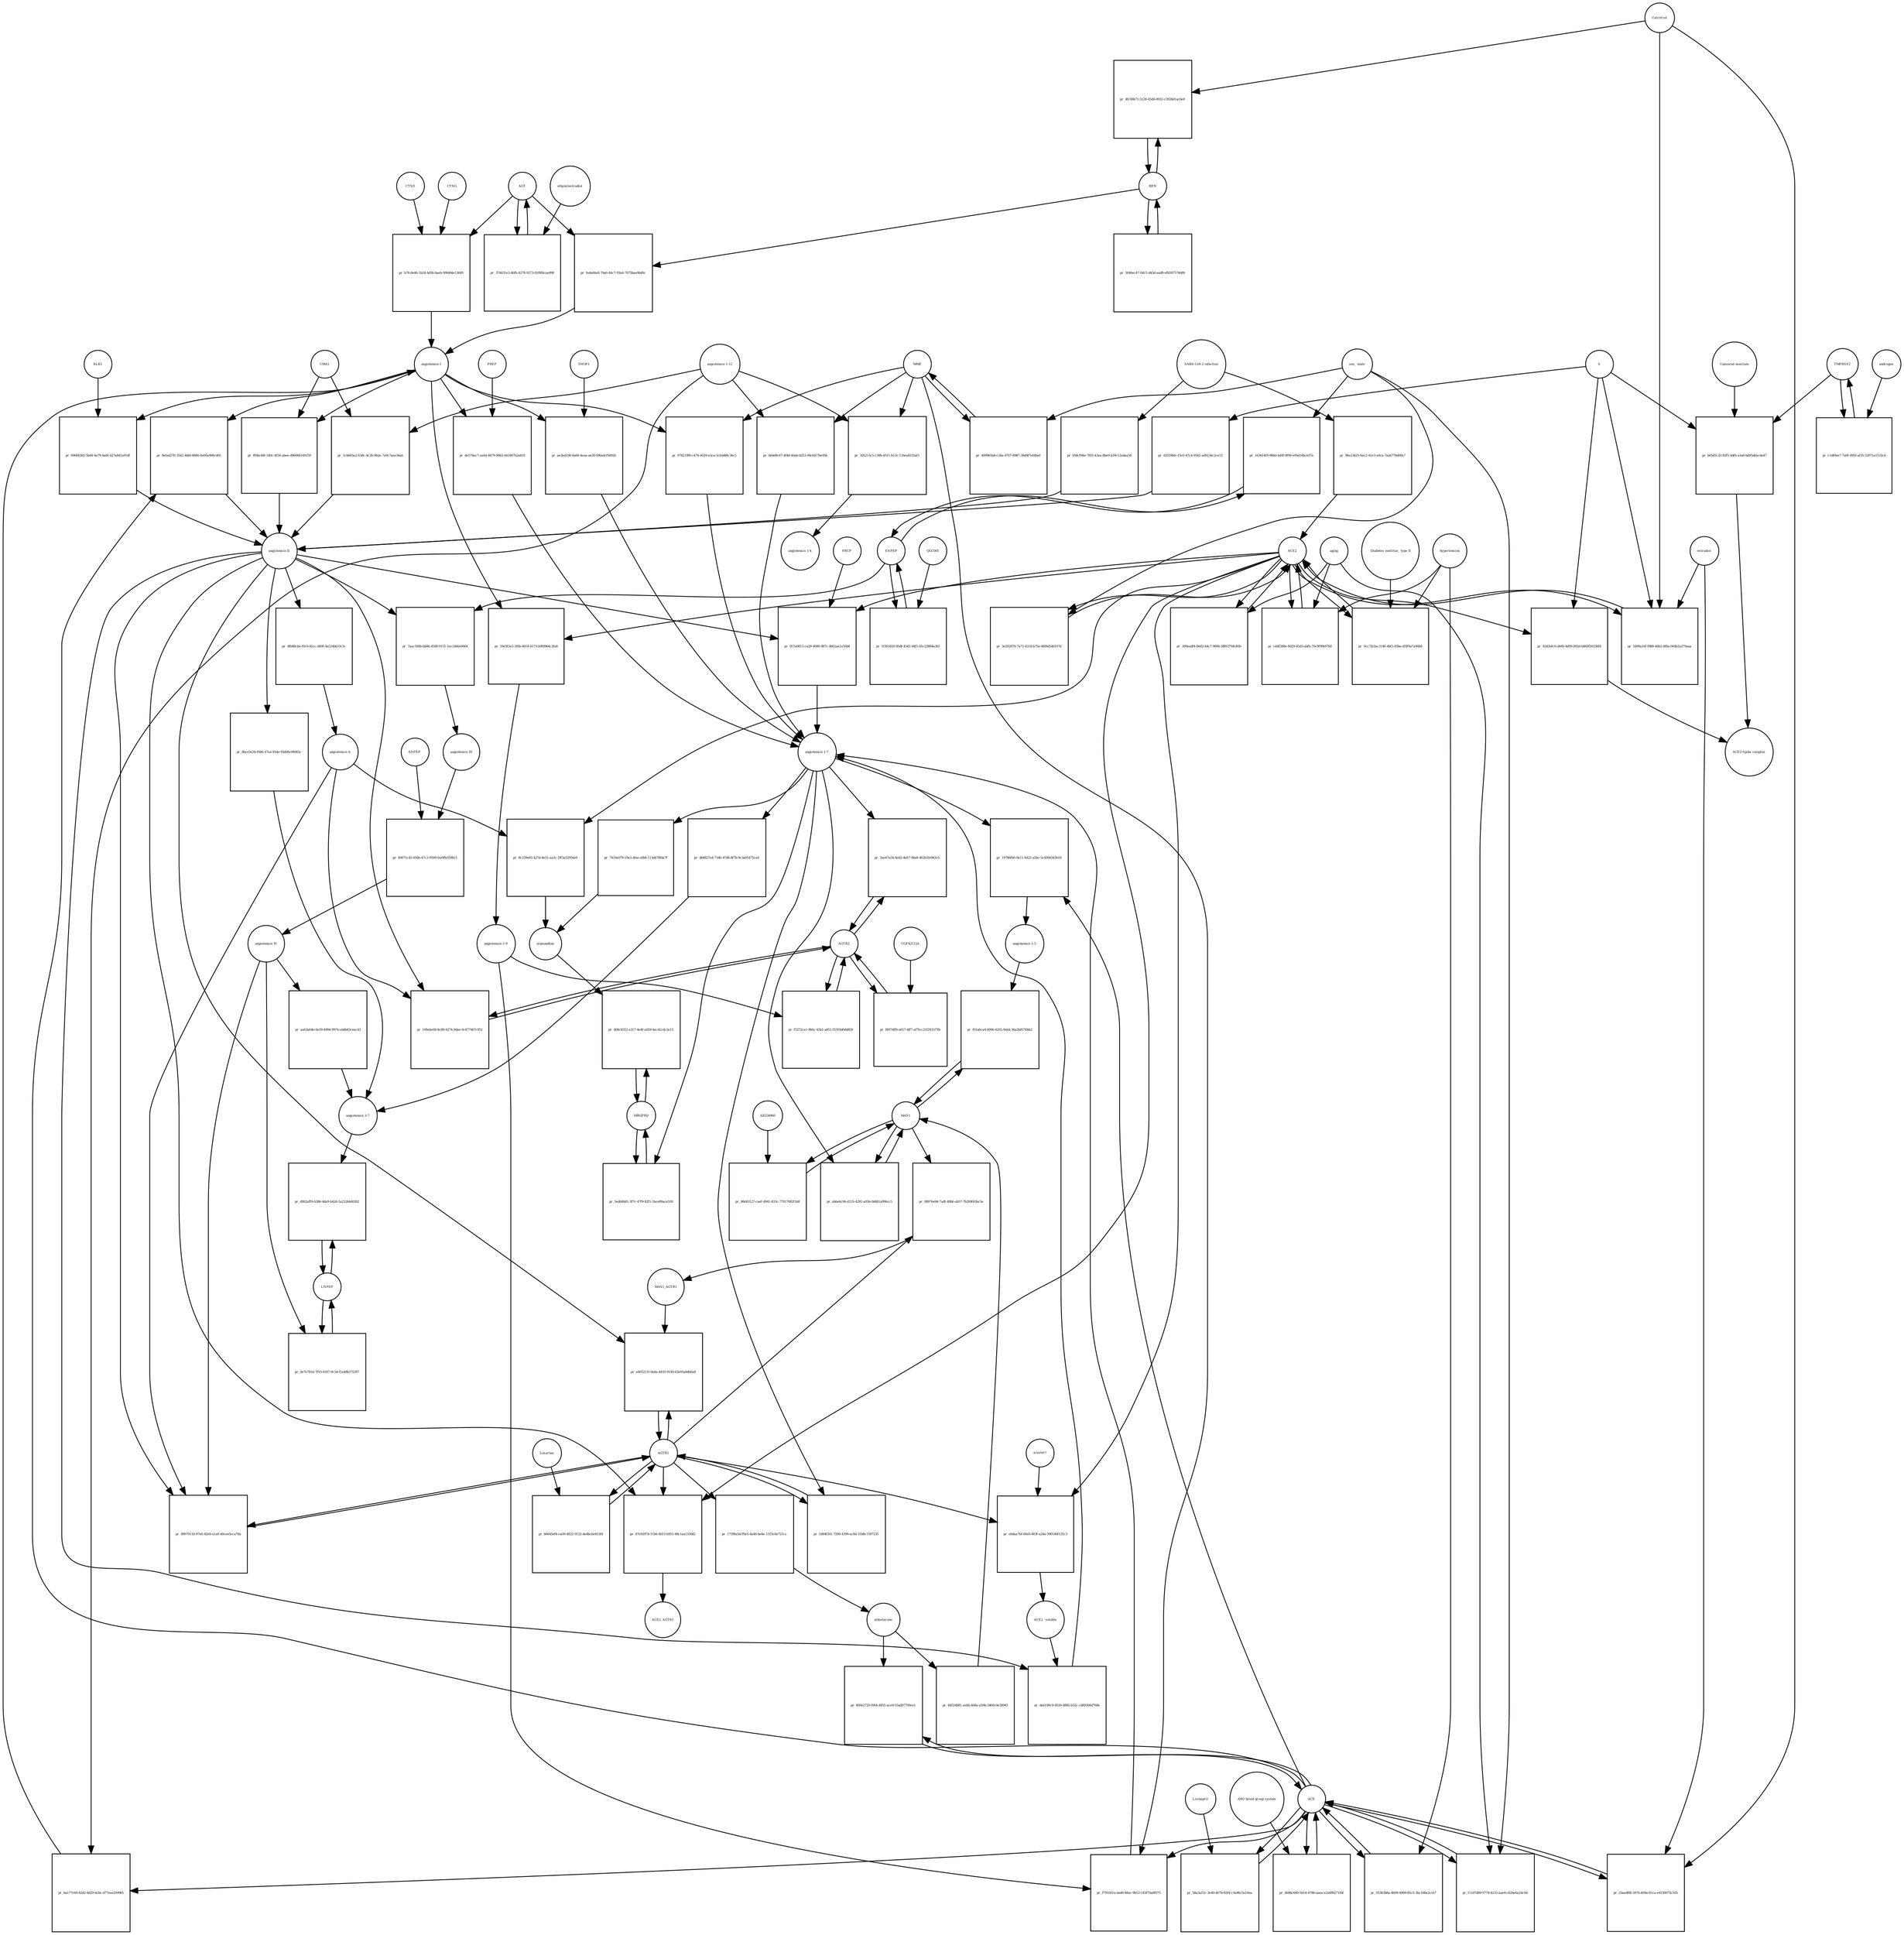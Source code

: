 strict digraph  {
"angiotensin I" [annotation="urn_miriam_obo.chebi_CHEBI%3A2718", bipartite=0, cls="simple chemical", fontsize=4, label="angiotensin I", shape=circle];
"pr_8efad278-3542-4bfd-8880-6e00a998cd05" [annotation="", bipartite=1, cls=process, fontsize=4, label="pr_8efad278-3542-4bfd-8880-6e00a998cd05", shape=square];
"angiotensin II" [annotation="urn_miriam_obo.chebi_CHEBI%3A48432", bipartite=0, cls="simple chemical", fontsize=4, label="angiotensin II", shape=circle];
ACE [annotation="urn_miriam_hgnc_HGNC%3A2707", bipartite=0, cls=macromolecule, fontsize=4, label=ACE, shape=circle];
"pr_59e5f2e3-1f6b-4614-b173-b9fd964c2fa6" [annotation="", bipartite=1, cls=process, fontsize=4, label="pr_59e5f2e3-1f6b-4614-b173-b9fd964c2fa6", shape=square];
"angiotensin 1-9" [annotation="urn_miriam_obo.chebi_CHEBI%3A80128", bipartite=0, cls="simple chemical", fontsize=4, label="angiotensin 1-9", shape=circle];
ACE2 [annotation="urn_miriam_hgnc_HGNC%3A13557", bipartite=0, cls=macromolecule, fontsize=4, label=ACE2, shape=circle];
"pr_f795501a-da40-48ac-9b12-143f70a9f075" [annotation="", bipartite=1, cls=process, fontsize=4, label="pr_f795501a-da40-48ac-9b12-143f70a9f075", shape=square];
"angiotensin 1-7" [annotation="urn_miriam_obo.chebi_CHEBI%3A55438", bipartite=0, cls="simple chemical", fontsize=4, label="angiotensin 1-7", shape=circle];
MME [annotation="", bipartite=0, cls=macromolecule, fontsize=4, label=MME, shape=circle];
"pr_057a0813-ca29-4080-987c-8b02aa1a16b8" [annotation="", bipartite=1, cls=process, fontsize=4, label="pr_057a0813-ca29-4080-987c-8b02aa1a16b8", shape=square];
PRCP [annotation="urn_miriam_hgnc_HGNC%3A9344", bipartite=0, cls=macromolecule, fontsize=4, label=PRCP, shape=circle];
"pr_19786f60-9a11-4422-a5bc-5cd30d343b19" [annotation="", bipartite=1, cls=process, fontsize=4, label="pr_19786f60-9a11-4422-a5bc-5cd30d343b19", shape=square];
"angiotensin 1-5" [annotation="urn_miriam_obo.chebi_CHEBI%3A80129", bipartite=0, cls="simple chemical", fontsize=4, label="angiotensin 1-5", shape=circle];
REN [annotation="urn_miriam_hgnc_HGNC%3A9958", bipartite=0, cls=macromolecule, fontsize=4, label=REN, shape=circle];
"pr_4fc06b71-5120-45d8-8932-c3928d1ac6e8" [annotation="", bipartite=1, cls="omitted process", fontsize=4, label="pr_4fc06b71-5120-45d8-8932-c3928d1ac6e8", shape=square];
Calcitriol [annotation="urn_miriam_obo.chebi_CHEBI%3A17823", bipartite=0, cls="simple chemical", fontsize=4, label=Calcitriol, shape=circle];
AGT [annotation="urn_miriam_hgnc_HGNC%3A333", bipartite=0, cls=macromolecule, fontsize=4, label=AGT, shape=circle];
"pr_feded4a8-70e6-44c7-93a4-7075bae06d0c" [annotation="", bipartite=1, cls=process, fontsize=4, label="pr_feded4a8-70e6-44c7-93a4-7075bae06d0c", shape=square];
"pr_978219f8-c476-4029-a3ca-5cfab88c36c5" [annotation="", bipartite=1, cls=process, fontsize=4, label="pr_978219f8-c476-4029-a3ca-5cfab88c36c5", shape=square];
MAS1 [annotation="urn_miriam_hgnc_HGNC%3A6899", bipartite=0, cls=macromolecule, fontsize=4, label=MAS1, shape=circle];
"pr_f01a6ca4-6096-4205-9eb4-36a2b8576bb2" [annotation="", bipartite=1, cls=process, fontsize=4, label="pr_f01a6ca4-6096-4205-9eb4-36a2b8576bb2", shape=square];
"pr_7419a079-19a3-4fae-afb8-113d478fda7f" [annotation="", bipartite=1, cls=process, fontsize=4, label="pr_7419a079-19a3-4fae-afb8-113d478fda7f", shape=square];
alamandine [annotation="urn_miriam_pubchem.compound_44192273", bipartite=0, cls="simple chemical", fontsize=4, label=alamandine, shape=circle];
"pr_4fb88cbe-f0c0-42cc-849f-4a524bb33c5c" [annotation="", bipartite=1, cls=process, fontsize=4, label="pr_4fb88cbe-f0c0-42cc-849f-4a524bb33c5c", shape=square];
"angiotensin A" [annotation="urn_miriam_kegg.compound_C20970|urn_miriam_pubchem.compound_91691124", bipartite=0, cls="simple chemical", fontsize=4, label="angiotensin A", shape=circle];
"pr_8c259e65-427d-4e51-aa3c-1ff3a52956e9" [annotation="", bipartite=1, cls=process, fontsize=4, label="pr_8c259e65-427d-4e51-aa3c-1ff3a52956e9", shape=square];
"pr_7aac50db-bb86-45d0-9151-1ec2446a0664" [annotation="", bipartite=1, cls=process, fontsize=4, label="pr_7aac50db-bb86-45d0-9151-1ec2446a0664", shape=square];
"angiotensin III" [annotation="urn_miriam_obo.chebi_CHEBI%3A89666", bipartite=0, cls="simple chemical", fontsize=4, label="angiotensin III", shape=circle];
ENPEP [annotation="urn_miriam_hgnc_HGNC%3A3355", bipartite=0, cls=macromolecule, fontsize=4, label=ENPEP, shape=circle];
"pr_40671c42-656b-47c3-9599-fee9fb359b15" [annotation="", bipartite=1, cls=process, fontsize=4, label="pr_40671c42-656b-47c3-9599-fee9fb359b15", shape=square];
"angiotensin IV" [annotation="urn_miriam_obo.chebi_CHEBI%3A80127", bipartite=0, cls="simple chemical", fontsize=4, label="angiotensin IV", shape=circle];
"ANPEP " [annotation="urn_miriam_hgnc_HGNC%3A500", bipartite=0, cls=macromolecule, fontsize=4, label="ANPEP ", shape=circle];
AGTR2 [annotation="urn_miriam_hgnc_HGNC%3A338", bipartite=0, cls=macromolecule, fontsize=4, label=AGTR2, shape=circle];
"pr_f8974ff8-a657-4ff7-af7b-c31f2931f7fb" [annotation="", bipartite=1, cls=process, fontsize=4, label="pr_f8974ff8-a657-4ff7-af7b-c31f2931f7fb", shape=square];
CGP42112A [annotation="urn_miriam_obo.chebi_CHEBI%3A147302", bipartite=0, cls="simple chemical", fontsize=4, label=CGP42112A, shape=circle];
"pr_5046ec47-0dc5-443d-aad9-efb597574689" [annotation="", bipartite=1, cls=process, fontsize=4, label="pr_5046ec47-0dc5-443d-aad9-efb597574689", shape=square];
"pr_ebdaa76f-60e0-463f-a24a-590146f125c3" [annotation="", bipartite=1, cls=process, fontsize=4, label="pr_ebdaa76f-60e0-463f-a24a-590146f125c3", shape=square];
"ACE2_ soluble" [annotation="urn_miriam_hgnc.symbol_ACE2", bipartite=0, cls=macromolecule, fontsize=4, label="ACE2_ soluble", shape=circle];
ADAM17 [annotation="urn_miriam_hgnc_HGNC%3A195", bipartite=0, cls=macromolecule, fontsize=4, label=ADAM17, shape=circle];
AGTR1 [annotation="urn_miriam_hgnc_HGNC%3A336", bipartite=0, cls=macromolecule, fontsize=4, label=AGTR1, shape=circle];
"pr_100ebc68-8c89-4274-9dee-0c477467c951" [annotation="", bipartite=1, cls=process, fontsize=4, label="pr_100ebc68-8c89-4274-9dee-0c477467c951", shape=square];
MRGPRD [annotation="urn_miriam_hgnc_HGNC%3A29626", bipartite=0, cls=macromolecule, fontsize=4, label=MRGPRD, shape=circle];
"pr_808c8352-a317-4e4f-a029-4ec41cdc3e15" [annotation="", bipartite=1, cls=process, fontsize=4, label="pr_808c8352-a317-4e4f-a029-4ec41cdc3e15", shape=square];
"pr_da6189c9-8550-4885-b32c-cd89308d768e" [annotation="", bipartite=1, cls=process, fontsize=4, label="pr_da6189c9-8550-4885-b32c-cd89308d768e", shape=square];
"pr_3e202876-7a72-431d-b75e-86f8d5dd107d" [annotation="", bipartite=1, cls=process, fontsize=4, label="pr_3e202876-7a72-431d-b75e-86f8d5dd107d", shape=square];
"sex_ male" [annotation=urn_miriam_mesh_D008297, bipartite=0, cls=phenotype, fontsize=4, label="sex_ male", shape=circle];
"pr_d3559bfc-f3c0-47c4-9562-ad9234c2ce15" [annotation="", bipartite=1, cls=process, fontsize=4, label="pr_d3559bfc-f3c0-47c4-9562-ad9234c2ce15", shape=square];
S [annotation="urn_miriam_uniprot_P0DTC2|urn_miriam_uniprot_P59594", bipartite=0, cls=macromolecule, fontsize=4, label=S, shape=circle];
"pr_8907011b-97a0-42e9-a1a9-d0cee5cca78a" [annotation="", bipartite=1, cls=process, fontsize=4, label="pr_8907011b-97a0-42e9-a1a9-d0cee5cca78a", shape=square];
"pr_87e92974-11b6-4013-b951-88c1aa1330d2" [annotation="", bipartite=1, cls=process, fontsize=4, label="pr_87e92974-11b6-4013-b951-88c1aa1330d2", shape=square];
ACE2_AGTR1 [annotation=urn_miriam_pubmed_25225202, bipartite=0, cls=complex, fontsize=4, label=ACE2_AGTR1, shape=circle];
"pr_83d3efc0-d449-4d99-892d-bd60f26536f4" [annotation="", bipartite=1, cls=process, fontsize=4, label="pr_83d3efc0-d449-4d99-892d-bd60f26536f4", shape=square];
"ACE2-Spike complex" [annotation=urn_miriam_pubmed_32275855, bipartite=0, cls=complex, fontsize=4, label="ACE2-Spike complex", shape=circle];
"pr_058cf94e-7f05-43aa-8be9-b39c12a4aa58" [annotation="", bipartite=1, cls=process, fontsize=4, label="pr_058cf94e-7f05-43aa-8be9-b39c12a4aa58", shape=square];
"SARS-CoV-2 infection" [annotation="urn_miriam_taxonomy_2697049|urn_miriam_mesh_C000657245", bipartite=0, cls=phenotype, fontsize=4, label="SARS-CoV-2 infection", shape=circle];
"angiotensin 1-12" [annotation=urn_miriam_pubmed_27465904, bipartite=0, cls="simple chemical", fontsize=4, label="angiotensin 1-12", shape=circle];
"pr_1cb603a2-63dc-4c2b-9b2e-7a9c7aae34ab" [annotation="", bipartite=1, cls=process, fontsize=4, label="pr_1cb603a2-63dc-4c2b-9b2e-7a9c7aae34ab", shape=square];
CMA1 [annotation="urn_miriam_hgnc_HGNC%3A2097", bipartite=0, cls=macromolecule, fontsize=4, label=CMA1, shape=circle];
TMPRSS2 [annotation="urn_miriam_hgnc_HGNC%3A11876", bipartite=0, cls=macromolecule, fontsize=4, label=TMPRSS2, shape=circle];
"pr_c1df0ee7-7a0f-495f-af35-52671a1533cd" [annotation="", bipartite=1, cls="omitted process", fontsize=4, label="pr_c1df0ee7-7a0f-495f-af35-52671a1533cd", shape=square];
androgen [annotation="urn_miriam_obo.chebi_CHEBI%3A50113", bipartite=0, cls="simple chemical", fontsize=4, label=androgen, shape=circle];
"pr_305213c5-c38b-4511-b13c-116ea8335af1" [annotation="", bipartite=1, cls=process, fontsize=4, label="pr_305213c5-c38b-4511-b13c-116ea8335af1", shape=square];
"angiotensin 1-4" [annotation=urn_miriam_pubmed_22490446, bipartite=0, cls="simple chemical", fontsize=4, label="angiotensin 1-4", shape=circle];
"pr_98976e94-7adf-49b6-ab57-7b269f45bc5e" [annotation="", bipartite=1, cls=process, fontsize=4, label="pr_98976e94-7adf-49b6-ab57-7b269f45bc5e", shape=square];
MAS1_AGTR1 [annotation=urn_miriam_pubmed_15809376, bipartite=0, cls=complex, fontsize=4, label=MAS1_AGTR1, shape=circle];
"pr_e805221f-0a8a-4410-9140-63e93a6db6a9" [annotation="", bipartite=1, cls=process, fontsize=4, label="pr_e805221f-0a8a-4410-9140-63e93a6db6a9", shape=square];
"pr_58a3a15c-3e40-407b-82f4-c3a96c5a10ea" [annotation="", bipartite=1, cls=process, fontsize=4, label="pr_58a3a15c-3e40-407b-82f4-c3a96c5a10ea", shape=square];
Lisinopril [annotation="urn_miriam_obo.chebi_CHEBI%3A43755", bipartite=0, cls="simple chemical", fontsize=4, label=Lisinopril, shape=circle];
"pr_ba177c69-82d2-4d29-bcbc-d77eee209965" [annotation="", bipartite=1, cls=process, fontsize=4, label="pr_ba177c69-82d2-4d29-bcbc-d77eee209965", shape=square];
LNPEP [annotation="urn_miriam_hgnc_HGNC%3A6656", bipartite=0, cls=macromolecule, fontsize=4, label=LNPEP, shape=circle];
"pr_0e7e781d-7f93-4187-9c54-f1a48b375397" [annotation="", bipartite=1, cls=process, fontsize=4, label="pr_0e7e781d-7f93-4187-9c54-f1a48b375397", shape=square];
"pr_b6dd9c67-4f4d-40ab-b253-94cfd17be95b" [annotation="", bipartite=1, cls=process, fontsize=4, label="pr_b6dd9c67-4f4d-40ab-b253-94cfd17be95b", shape=square];
"pr_98d43127-caef-4941-833c-77017082f148" [annotation="", bipartite=1, cls=process, fontsize=4, label="pr_98d43127-caef-4941-833c-77017082f148", shape=square];
AR234960 [annotation="urn_miriam_pubchem.compound_146025955", bipartite=0, cls="simple chemical", fontsize=4, label=AR234960, shape=circle];
"pr_1f303d20-85df-4342-9df1-65c22884a3b1" [annotation="", bipartite=1, cls=process, fontsize=4, label="pr_1f303d20-85df-4342-9df1-65c22884a3b1", shape=square];
QGC001 [annotation=urn_miriam_pubmed_24337978, bipartite=0, cls="simple chemical", fontsize=4, label=QGC001, shape=circle];
"pr_b7fcde46-1b24-4d36-baeb-90fd04e13449" [annotation="", bipartite=1, cls=process, fontsize=4, label="pr_b7fcde46-1b24-4d36-baeb-90fd04e13449", shape=square];
CTSD [annotation="urn_miriam_hgnc_HGNC%3A2529", bipartite=0, cls=macromolecule, fontsize=4, label=CTSD, shape=circle];
CTSG [annotation="urn_miriam_hgnc_HGNC%3A2532", bipartite=0, cls=macromolecule, fontsize=4, label=CTSG, shape=circle];
"pr_ff0bc48f-140c-4f34-abee-d96066169159" [annotation="", bipartite=1, cls=process, fontsize=4, label="pr_ff0bc48f-140c-4f34-abee-d96066169159", shape=square];
"pr_096083b5-5bd4-4e79-babf-427a841a914f" [annotation="", bipartite=1, cls=process, fontsize=4, label="pr_096083b5-5bd4-4e79-babf-427a841a914f", shape=square];
KLK1 [annotation="urn_miriam_hgnc_HGNC%3A6357", bipartite=0, cls=macromolecule, fontsize=4, label=KLK1, shape=circle];
"pr_ae3ed338-6a66-4eaa-ae20-f06adcf9492b" [annotation="", bipartite=1, cls=process, fontsize=4, label="pr_ae3ed338-6a66-4eaa-ae20-f06adcf9492b", shape=square];
THOP1 [annotation="urn_miriam_hgnc_HGNC%3A11793", bipartite=0, cls=macromolecule, fontsize=4, label=THOP1, shape=circle];
"pr_de57dac7-aa44-4879-90d3-441807b2a818" [annotation="", bipartite=1, cls=process, fontsize=4, label="pr_de57dac7-aa44-4879-90d3-441807b2a818", shape=square];
PREP [annotation="urn_miriam_hgnc_HGNC%3A9358", bipartite=0, cls=macromolecule, fontsize=4, label=PREP, shape=circle];
"pr_b6645ef4-ca09-4822-9122-de4bcbe453f4" [annotation="", bipartite=1, cls=process, fontsize=4, label="pr_b6645ef4-ca09-4822-9122-de4bcbe453f4", shape=square];
Losartan [annotation="urn_miriam_obo.chebi_CHEBI%3A6541", bipartite=0, cls="simple chemical", fontsize=4, label=Losartan, shape=circle];
"pr_1884f201-7200-4399-ac8d-31b8c1597235" [annotation="", bipartite=1, cls=process, fontsize=4, label="pr_1884f201-7200-4399-ac8d-31b8c1597235", shape=square];
"pr_5ae47a54-4eb2-4eb7-9ba8-462b1fe943c0" [annotation="", bipartite=1, cls=process, fontsize=4, label="pr_5ae47a54-4eb2-4eb7-9ba8-462b1fe943c0", shape=square];
"pr_f5272ce1-966c-45b1-a851-f5393d0dd858" [annotation="", bipartite=1, cls=process, fontsize=4, label="pr_f5272ce1-966c-45b1-a851-f5393d0dd858", shape=square];
"pr_abbe6c96-d155-4292-a056-0d481a996cc5" [annotation="", bipartite=1, cls=process, fontsize=4, label="pr_abbe6c96-d155-4292-a056-0d481a996cc5", shape=square];
"pr_5ed680d1-3f7c-47f9-82f1-1bce89ace559" [annotation="", bipartite=1, cls=process, fontsize=4, label="pr_5ed680d1-3f7c-47f9-82f1-1bce89ace559", shape=square];
"pr_db8827e4-7346-47d8-8f7b-9c3a05475ca4" [annotation="", bipartite=1, cls=process, fontsize=4, label="pr_db8827e4-7346-47d8-8f7b-9c3a05475ca4", shape=square];
"angiotensin 3-7" [annotation=urn_miriam_pubmed_30934934, bipartite=0, cls="simple chemical", fontsize=4, label="angiotensin 3-7", shape=circle];
"pr_8bce5e28-f6b6-47ea-95de-93d0bc08065c" [annotation="", bipartite=1, cls=process, fontsize=4, label="pr_8bce5e28-f6b6-47ea-95de-93d0bc08065c", shape=square];
"pr_aa63a64e-6e39-4984-9974-eddb43ceacd3" [annotation="", bipartite=1, cls=process, fontsize=4, label="pr_aa63a64e-6e39-4984-9974-eddb43ceacd3", shape=square];
"pr_b05d5c32-83f5-4dfb-a3a6-bd95d6acda47" [annotation="", bipartite=1, cls="omitted process", fontsize=4, label="pr_b05d5c32-83f5-4dfb-a3a6-bd95d6acda47", shape=square];
"Camostat mesilate" [annotation="urn_miriam_obo.chebi_CHEBI%3A135632", bipartite=0, cls="simple chemical", fontsize=4, label="Camostat mesilate", shape=circle];
"pr_d902aff9-b386-4da9-b42d-1a25264d0302" [annotation="", bipartite=1, cls=process, fontsize=4, label="pr_d902aff9-b386-4da9-b42d-1a25264d0302", shape=square];
"pr_5499a16f-f888-46b2-8f8a-064b2a279aaa" [annotation="", bipartite=1, cls="omitted process", fontsize=4, label="pr_5499a16f-f888-46b2-8f8a-064b2a279aaa", shape=square];
estradiol [annotation="urn_miriam_obo.chebi_CHEBI%3A16469", bipartite=0, cls="simple chemical", fontsize=4, label=estradiol, shape=circle];
"pr_374631e3-46fb-4278-9273-01f8f6cae098" [annotation="", bipartite=1, cls="omitted process", fontsize=4, label="pr_374631e3-46fb-4278-9273-01f8f6cae098", shape=square];
ethynylestradiol [annotation="urn_miriam_obo.chebi_CHEBI%3A4903", bipartite=0, cls="simple chemical", fontsize=4, label=ethynylestradiol, shape=circle];
"pr_96e23425-6ec2-41e3-a0ca-7aab778d00a7" [annotation="", bipartite=1, cls=process, fontsize=4, label="pr_96e23425-6ec2-41e3-a0ca-7aab778d00a7", shape=square];
"pr_f11d7d89-9774-4233-aae4-c62be6a1dc0d" [annotation="", bipartite=1, cls=process, fontsize=4, label="pr_f11d7d89-9774-4233-aae4-c62be6a1dc0d", shape=square];
aging [annotation="urn_miriam_obo.go_GO%3A0007568", bipartite=0, cls=phenotype, fontsize=4, label=aging, shape=circle];
"pr_4b96c680-5b14-478b-aaea-e2a690271f6f" [annotation="", bipartite=1, cls=process, fontsize=4, label="pr_4b96c680-5b14-478b-aaea-e2a690271f6f", shape=square];
"ABO blood group system" [annotation=urn_miriam_mesh_D000017, bipartite=0, cls=phenotype, fontsize=4, label="ABO blood group system", shape=circle];
"pr_309eadf4-66d3-44c7-9806-38f63794c80b" [annotation="", bipartite=1, cls="omitted process", fontsize=4, label="pr_309eadf4-66d3-44c7-9806-38f63794c80b", shape=square];
"pr_cd4f288e-b029-45d3-abfb-70c9f99b97b0" [annotation="", bipartite=1, cls=process, fontsize=4, label="pr_cd4f288e-b029-45d3-abfb-70c9f99b97b0", shape=square];
hypertension [annotation=urn_miriam_mesh_D006973, bipartite=0, cls=phenotype, fontsize=4, label=hypertension, shape=circle];
"pr_163614f9-966d-440f-9f99-e95d16bc637a" [annotation="", bipartite=1, cls=process, fontsize=4, label="pr_163614f9-966d-440f-9f99-e95d16bc637a", shape=square];
"pr_4099b5b4-c2da-4707-8987-38d9f7efd0a0" [annotation="", bipartite=1, cls=process, fontsize=4, label="pr_4099b5b4-c2da-4707-8987-38d9f7efd0a0", shape=square];
"pr_800e2720-f064-4855-ace9-55ad97700ce1" [annotation="", bipartite=1, cls=process, fontsize=4, label="pr_800e2720-f064-4855-ace9-55ad97700ce1", shape=square];
aldosterone [annotation="urn_miriam_obo.chebi_CHEBI%3A27584", bipartite=0, cls="simple chemical", fontsize=4, label=aldosterone, shape=circle];
"pr_8d524881-aebb-468a-a59b-3400c0e38945" [annotation="", bipartite=1, cls=process, fontsize=4, label="pr_8d524881-aebb-468a-a59b-3400c0e38945", shape=square];
"pr_25eedf8f-5476-409a-81ca-e4530075c505" [annotation="", bipartite=1, cls="omitted process", fontsize=4, label="pr_25eedf8f-5476-409a-81ca-e4530075c505", shape=square];
"pr_1739fa5d-95e5-4a46-be4e-1555c6e721cc" [annotation="", bipartite=1, cls=process, fontsize=4, label="pr_1739fa5d-95e5-4a46-be4e-1555c6e721cc", shape=square];
"pr_0cc72cba-3146-4bf3-83be-d5ff9a7a96b8" [annotation="", bipartite=1, cls="omitted process", fontsize=4, label="pr_0cc72cba-3146-4bf3-83be-d5ff9a7a96b8", shape=square];
" Diabetes mellitus_ type II" [annotation=urn_miriam_mesh_D003924, bipartite=0, cls=phenotype, fontsize=4, label=" Diabetes mellitus_ type II", shape=circle];
"pr_053b3b8a-4b09-4908-85c5-3bc166e2ccb7" [annotation="", bipartite=1, cls=process, fontsize=4, label="pr_053b3b8a-4b09-4908-85c5-3bc166e2ccb7", shape=square];
"angiotensin I" -> "pr_8efad278-3542-4bfd-8880-6e00a998cd05"  [annotation="", interaction_type=consumption];
"angiotensin I" -> "pr_59e5f2e3-1f6b-4614-b173-b9fd964c2fa6"  [annotation="", interaction_type=consumption];
"angiotensin I" -> "pr_978219f8-c476-4029-a3ca-5cfab88c36c5"  [annotation="", interaction_type=consumption];
"angiotensin I" -> "pr_ff0bc48f-140c-4f34-abee-d96066169159"  [annotation="", interaction_type=consumption];
"angiotensin I" -> "pr_096083b5-5bd4-4e79-babf-427a841a914f"  [annotation="", interaction_type=consumption];
"angiotensin I" -> "pr_ae3ed338-6a66-4eaa-ae20-f06adcf9492b"  [annotation="", interaction_type=consumption];
"angiotensin I" -> "pr_de57dac7-aa44-4879-90d3-441807b2a818"  [annotation="", interaction_type=consumption];
"pr_8efad278-3542-4bfd-8880-6e00a998cd05" -> "angiotensin II"  [annotation="", interaction_type=production];
"angiotensin II" -> "pr_057a0813-ca29-4080-987c-8b02aa1a16b8"  [annotation="", interaction_type=consumption];
"angiotensin II" -> "pr_4fb88cbe-f0c0-42cc-849f-4a524bb33c5c"  [annotation="", interaction_type=consumption];
"angiotensin II" -> "pr_7aac50db-bb86-45d0-9151-1ec2446a0664"  [annotation="", interaction_type=consumption];
"angiotensin II" -> "pr_100ebc68-8c89-4274-9dee-0c477467c951"  [annotation="urn_miriam_pubmed_17630322|urn_miriam_taxonomy_9606|urn_miriam_pubmed_17138938", interaction_type=stimulation];
"angiotensin II" -> "pr_da6189c9-8550-4885-b32c-cd89308d768e"  [annotation="", interaction_type=consumption];
"angiotensin II" -> "pr_8907011b-97a0-42e9-a1a9-d0cee5cca78a"  [annotation="urn_miriam_pubmed_26497614|urn_miriam_taxonomy_10116|urn_miriam_pubmed_17630322|urn_miriam_pubmed_32333398|urn_miriam_pubmed_17138938|urn_miriam_taxonomy_9606", interaction_type=stimulation];
"angiotensin II" -> "pr_87e92974-11b6-4013-b951-88c1aa1330d2"  [annotation="urn_miriam_pubmed_25225202|urn_miriam_taxonomy_9606", interaction_type=inhibition];
"angiotensin II" -> "pr_e805221f-0a8a-4410-9140-63e93a6db6a9"  [annotation="urn_miriam_pubmed_15809376|urn_miriam_taxonomy_9606", interaction_type=stimulation];
"angiotensin II" -> "pr_8bce5e28-f6b6-47ea-95de-93d0bc08065c"  [annotation="", interaction_type=consumption];
ACE -> "pr_8efad278-3542-4bfd-8880-6e00a998cd05"  [annotation="urn_miriam_taxonomy_9606|urn_miriam_pubmed_10969042", interaction_type=catalysis];
ACE -> "pr_f795501a-da40-48ac-9b12-143f70a9f075"  [annotation="urn_miriam_pubmed_15283675|urn_miriam_taxonomy_9606", interaction_type=catalysis];
ACE -> "pr_19786f60-9a11-4422-a5bc-5cd30d343b19"  [annotation="urn_miriam_pubmed_10969042|urn_miriam_taxonomy_9606", interaction_type=catalysis];
ACE -> "pr_58a3a15c-3e40-407b-82f4-c3a96c5a10ea"  [annotation="", interaction_type=consumption];
ACE -> "pr_ba177c69-82d2-4d29-bcbc-d77eee209965"  [annotation="urn_miriam_pubmed_22490446|urn_miriam_taxonomy_10116", interaction_type=catalysis];
ACE -> "pr_f11d7d89-9774-4233-aae4-c62be6a1dc0d"  [annotation="", interaction_type=consumption];
ACE -> "pr_4b96c680-5b14-478b-aaea-e2a690271f6f"  [annotation="", interaction_type=consumption];
ACE -> "pr_800e2720-f064-4855-ace9-55ad97700ce1"  [annotation="", interaction_type=consumption];
ACE -> "pr_25eedf8f-5476-409a-81ca-e4530075c505"  [annotation="", interaction_type=consumption];
ACE -> "pr_053b3b8a-4b09-4908-85c5-3bc166e2ccb7"  [annotation="", interaction_type=consumption];
"pr_59e5f2e3-1f6b-4614-b173-b9fd964c2fa6" -> "angiotensin 1-9"  [annotation="", interaction_type=production];
"angiotensin 1-9" -> "pr_f795501a-da40-48ac-9b12-143f70a9f075"  [annotation="", interaction_type=consumption];
"angiotensin 1-9" -> "pr_f5272ce1-966c-45b1-a851-f5393d0dd858"  [annotation="urn_miriam_pubmed_30048754|urn_miriam_taxonomy_10116", interaction_type=stimulation];
ACE2 -> "pr_59e5f2e3-1f6b-4614-b173-b9fd964c2fa6"  [annotation="urn_miriam_pubmed_10969042|urn_miriam_taxonomy_9606", interaction_type=catalysis];
ACE2 -> "pr_057a0813-ca29-4080-987c-8b02aa1a16b8"  [annotation="urn_miriam_taxonomy_10090|urn_miriam_pubmed_23392115", interaction_type=catalysis];
ACE2 -> "pr_8c259e65-427d-4e51-aa3c-1ff3a52956e9"  [annotation="urn_miriam_pubmed_23446738|urn_miriam_taxonomy_9606", interaction_type=catalysis];
ACE2 -> "pr_ebdaa76f-60e0-463f-a24a-590146f125c3"  [annotation="", interaction_type=consumption];
ACE2 -> "pr_3e202876-7a72-431d-b75e-86f8d5dd107d"  [annotation="", interaction_type=consumption];
ACE2 -> "pr_87e92974-11b6-4013-b951-88c1aa1330d2"  [annotation="", interaction_type=consumption];
ACE2 -> "pr_83d3efc0-d449-4d99-892d-bd60f26536f4"  [annotation="", interaction_type=consumption];
ACE2 -> "pr_5499a16f-f888-46b2-8f8a-064b2a279aaa"  [annotation="", interaction_type=consumption];
ACE2 -> "pr_309eadf4-66d3-44c7-9806-38f63794c80b"  [annotation="", interaction_type=consumption];
ACE2 -> "pr_cd4f288e-b029-45d3-abfb-70c9f99b97b0"  [annotation="", interaction_type=consumption];
ACE2 -> "pr_0cc72cba-3146-4bf3-83be-d5ff9a7a96b8"  [annotation="", interaction_type=consumption];
"pr_f795501a-da40-48ac-9b12-143f70a9f075" -> "angiotensin 1-7"  [annotation="", interaction_type=production];
"angiotensin 1-7" -> "pr_19786f60-9a11-4422-a5bc-5cd30d343b19"  [annotation="", interaction_type=consumption];
"angiotensin 1-7" -> "pr_7419a079-19a3-4fae-afb8-113d478fda7f"  [annotation="", interaction_type=consumption];
"angiotensin 1-7" -> "pr_1884f201-7200-4399-ac8d-31b8c1597235"  [annotation="urn_miriam_pubmed_29928987|urn_miriam_taxonomy_9606", interaction_type=inhibition];
"angiotensin 1-7" -> "pr_5ae47a54-4eb2-4eb7-9ba8-462b1fe943c0"  [annotation="urn_miriam_pubmed_15767466|urn_miriam_taxonomy_10116", interaction_type=stimulation];
"angiotensin 1-7" -> "pr_abbe6c96-d155-4292-a056-0d481a996cc5"  [annotation="urn_miriam_pubmed_27217404|urn_miriam_taxonomy_9606", interaction_type=stimulation];
"angiotensin 1-7" -> "pr_5ed680d1-3f7c-47f9-82f1-1bce89ace559"  [annotation="urn_miriam_pubmed_27217404|urn_miriam_taxonomy_9606", interaction_type=stimulation];
"angiotensin 1-7" -> "pr_db8827e4-7346-47d8-8f7b-9c3a05475ca4"  [annotation="", interaction_type=consumption];
MME -> "pr_f795501a-da40-48ac-9b12-143f70a9f075"  [annotation="urn_miriam_pubmed_15283675|urn_miriam_taxonomy_9606", interaction_type=catalysis];
MME -> "pr_978219f8-c476-4029-a3ca-5cfab88c36c5"  [annotation="urn_miriam_taxonomy_9606|urn_miriam_pubmed_15283675", interaction_type=catalysis];
MME -> "pr_305213c5-c38b-4511-b13c-116ea8335af1"  [annotation="urn_miriam_pubmed_22490446|urn_miriam_taxonomy_10116", interaction_type=catalysis];
MME -> "pr_b6dd9c67-4f4d-40ab-b253-94cfd17be95b"  [annotation="urn_miriam_pubmed_22490446|urn_miriam_taxonomy_10116", interaction_type=catalysis];
MME -> "pr_4099b5b4-c2da-4707-8987-38d9f7efd0a0"  [annotation="", interaction_type=consumption];
"pr_057a0813-ca29-4080-987c-8b02aa1a16b8" -> "angiotensin 1-7"  [annotation="", interaction_type=production];
PRCP -> "pr_057a0813-ca29-4080-987c-8b02aa1a16b8"  [annotation="urn_miriam_taxonomy_10090|urn_miriam_pubmed_23392115", interaction_type=catalysis];
"pr_19786f60-9a11-4422-a5bc-5cd30d343b19" -> "angiotensin 1-5"  [annotation="", interaction_type=production];
"angiotensin 1-5" -> "pr_f01a6ca4-6096-4205-9eb4-36a2b8576bb2"  [annotation="urn_miriam_pubmed_27660028|urn_miriam_taxonomy_10116", interaction_type=stimulation];
REN -> "pr_4fc06b71-5120-45d8-8932-c3928d1ac6e8"  [annotation="", interaction_type=consumption];
REN -> "pr_feded4a8-70e6-44c7-93a4-7075bae06d0c"  [annotation="urn_miriam_pubmed_10585461|urn_miriam_taxonomy_9606", interaction_type=catalysis];
REN -> "pr_5046ec47-0dc5-443d-aad9-efb597574689"  [annotation="", interaction_type=consumption];
"pr_4fc06b71-5120-45d8-8932-c3928d1ac6e8" -> REN  [annotation="", interaction_type=production];
Calcitriol -> "pr_4fc06b71-5120-45d8-8932-c3928d1ac6e8"  [annotation="urn_miriam_pubmed_12122115|urn_miriam_taxonomy_10090", interaction_type=inhibition];
Calcitriol -> "pr_5499a16f-f888-46b2-8f8a-064b2a279aaa"  [annotation="urn_miriam_pubmed_32432918|urn_miriam_taxonomy_9606|urn_miriam_pubmed_19864379|urn_miriam_uniprot_P59594|urn_miriam_pubmed_26562171|urn_miriam_pubmed_28944831|urn_miriam_taxonomy_10116", interaction_type=stimulation];
Calcitriol -> "pr_25eedf8f-5476-409a-81ca-e4530075c505"  [annotation="urn_miriam_pubmed_26562171|urn_miriam_taxonomy_9606|urn_miriam_pubmed_28944831|urn_miriam_taxonomy_10116", interaction_type=inhibition];
AGT -> "pr_feded4a8-70e6-44c7-93a4-7075bae06d0c"  [annotation="", interaction_type=consumption];
AGT -> "pr_b7fcde46-1b24-4d36-baeb-90fd04e13449"  [annotation="", interaction_type=consumption];
AGT -> "pr_374631e3-46fb-4278-9273-01f8f6cae098"  [annotation="", interaction_type=consumption];
"pr_feded4a8-70e6-44c7-93a4-7075bae06d0c" -> "angiotensin I"  [annotation="", interaction_type=production];
"pr_978219f8-c476-4029-a3ca-5cfab88c36c5" -> "angiotensin 1-7"  [annotation="", interaction_type=production];
MAS1 -> "pr_f01a6ca4-6096-4205-9eb4-36a2b8576bb2"  [annotation="", interaction_type=consumption];
MAS1 -> "pr_98976e94-7adf-49b6-ab57-7b269f45bc5e"  [annotation="", interaction_type=consumption];
MAS1 -> "pr_98d43127-caef-4941-833c-77017082f148"  [annotation="", interaction_type=consumption];
MAS1 -> "pr_abbe6c96-d155-4292-a056-0d481a996cc5"  [annotation="", interaction_type=consumption];
"pr_f01a6ca4-6096-4205-9eb4-36a2b8576bb2" -> MAS1  [annotation="", interaction_type=production];
"pr_7419a079-19a3-4fae-afb8-113d478fda7f" -> alamandine  [annotation="", interaction_type=production];
alamandine -> "pr_808c8352-a317-4e4f-a029-4ec41cdc3e15"  [annotation="urn_miriam_pubmed_23446738|urn_miriam_taxonomy_9606", interaction_type=stimulation];
"pr_4fb88cbe-f0c0-42cc-849f-4a524bb33c5c" -> "angiotensin A"  [annotation="", interaction_type=production];
"angiotensin A" -> "pr_8c259e65-427d-4e51-aa3c-1ff3a52956e9"  [annotation="", interaction_type=consumption];
"angiotensin A" -> "pr_100ebc68-8c89-4274-9dee-0c477467c951"  [annotation="urn_miriam_pubmed_17630322|urn_miriam_taxonomy_9606|urn_miriam_pubmed_17138938", interaction_type=stimulation];
"angiotensin A" -> "pr_8907011b-97a0-42e9-a1a9-d0cee5cca78a"  [annotation="urn_miriam_pubmed_26497614|urn_miriam_taxonomy_10116|urn_miriam_pubmed_17630322|urn_miriam_pubmed_32333398|urn_miriam_pubmed_17138938|urn_miriam_taxonomy_9606", interaction_type=stimulation];
"pr_8c259e65-427d-4e51-aa3c-1ff3a52956e9" -> alamandine  [annotation="", interaction_type=production];
"pr_7aac50db-bb86-45d0-9151-1ec2446a0664" -> "angiotensin III"  [annotation="", interaction_type=production];
"angiotensin III" -> "pr_40671c42-656b-47c3-9599-fee9fb359b15"  [annotation="", interaction_type=consumption];
ENPEP -> "pr_7aac50db-bb86-45d0-9151-1ec2446a0664"  [annotation="urn_miriam_pubmed_8876246|urn_miriam_taxonomy_10090", interaction_type=catalysis];
ENPEP -> "pr_1f303d20-85df-4342-9df1-65c22884a3b1"  [annotation="", interaction_type=consumption];
ENPEP -> "pr_163614f9-966d-440f-9f99-e95d16bc637a"  [annotation="", interaction_type=consumption];
"pr_40671c42-656b-47c3-9599-fee9fb359b15" -> "angiotensin IV"  [annotation="", interaction_type=production];
"angiotensin IV" -> "pr_8907011b-97a0-42e9-a1a9-d0cee5cca78a"  [annotation="urn_miriam_pubmed_26497614|urn_miriam_taxonomy_10116|urn_miriam_pubmed_17630322|urn_miriam_pubmed_32333398|urn_miriam_pubmed_17138938|urn_miriam_taxonomy_9606", interaction_type=stimulation];
"angiotensin IV" -> "pr_0e7e781d-7f93-4187-9c54-f1a48b375397"  [annotation="urn_miriam_pubmed_11707427|urn_miriam_taxonomy_9606", interaction_type=stimulation];
"angiotensin IV" -> "pr_aa63a64e-6e39-4984-9974-eddb43ceacd3"  [annotation="", interaction_type=consumption];
"ANPEP " -> "pr_40671c42-656b-47c3-9599-fee9fb359b15"  [annotation="urn_miriam_pubmed_8876246|urn_miriam_taxonomy_10090", interaction_type=catalysis];
AGTR2 -> "pr_f8974ff8-a657-4ff7-af7b-c31f2931f7fb"  [annotation="", interaction_type=consumption];
AGTR2 -> "pr_100ebc68-8c89-4274-9dee-0c477467c951"  [annotation="", interaction_type=consumption];
AGTR2 -> "pr_5ae47a54-4eb2-4eb7-9ba8-462b1fe943c0"  [annotation="", interaction_type=consumption];
AGTR2 -> "pr_f5272ce1-966c-45b1-a851-f5393d0dd858"  [annotation="", interaction_type=consumption];
"pr_f8974ff8-a657-4ff7-af7b-c31f2931f7fb" -> AGTR2  [annotation="", interaction_type=production];
CGP42112A -> "pr_f8974ff8-a657-4ff7-af7b-c31f2931f7fb"  [annotation="urn_miriam_pubmed_25014541|urn_miriam_taxonomy_9606", interaction_type=stimulation];
"pr_5046ec47-0dc5-443d-aad9-efb597574689" -> REN  [annotation="", interaction_type=production];
"pr_ebdaa76f-60e0-463f-a24a-590146f125c3" -> "ACE2_ soluble"  [annotation="", interaction_type=production];
"ACE2_ soluble" -> "pr_da6189c9-8550-4885-b32c-cd89308d768e"  [annotation="urn_miriam_pubmed_28512108|urn_miriam_taxonomy_9606", interaction_type=stimulation];
ADAM17 -> "pr_ebdaa76f-60e0-463f-a24a-590146f125c3"  [annotation="urn_miriam_pubmed_24227843|urn_miriam_taxonomy_9606|urn_miriam_pubmed_32333398|urn_miriam_pubmed_28512108", interaction_type=catalysis];
AGTR1 -> "pr_ebdaa76f-60e0-463f-a24a-590146f125c3"  [annotation="urn_miriam_pubmed_24227843|urn_miriam_taxonomy_9606|urn_miriam_pubmed_32333398|urn_miriam_pubmed_28512108", interaction_type=stimulation];
AGTR1 -> "pr_8907011b-97a0-42e9-a1a9-d0cee5cca78a"  [annotation="", interaction_type=consumption];
AGTR1 -> "pr_87e92974-11b6-4013-b951-88c1aa1330d2"  [annotation="", interaction_type=consumption];
AGTR1 -> "pr_98976e94-7adf-49b6-ab57-7b269f45bc5e"  [annotation="", interaction_type=consumption];
AGTR1 -> "pr_e805221f-0a8a-4410-9140-63e93a6db6a9"  [annotation="", interaction_type=consumption];
AGTR1 -> "pr_b6645ef4-ca09-4822-9122-de4bcbe453f4"  [annotation="", interaction_type=consumption];
AGTR1 -> "pr_1884f201-7200-4399-ac8d-31b8c1597235"  [annotation="", interaction_type=consumption];
AGTR1 -> "pr_1739fa5d-95e5-4a46-be4e-1555c6e721cc"  [annotation="urn_miriam_pubmed_1338730|urn_miriam_taxonomy_10116", interaction_type=stimulation];
"pr_100ebc68-8c89-4274-9dee-0c477467c951" -> AGTR2  [annotation="", interaction_type=production];
MRGPRD -> "pr_808c8352-a317-4e4f-a029-4ec41cdc3e15"  [annotation="", interaction_type=consumption];
MRGPRD -> "pr_5ed680d1-3f7c-47f9-82f1-1bce89ace559"  [annotation="", interaction_type=consumption];
"pr_808c8352-a317-4e4f-a029-4ec41cdc3e15" -> MRGPRD  [annotation="", interaction_type=production];
"pr_da6189c9-8550-4885-b32c-cd89308d768e" -> "angiotensin 1-7"  [annotation="", interaction_type=production];
"pr_3e202876-7a72-431d-b75e-86f8d5dd107d" -> ACE2  [annotation="", interaction_type=production];
"sex_ male" -> "pr_3e202876-7a72-431d-b75e-86f8d5dd107d"  [annotation="urn_miriam_pubmed_26171856|urn_miriam_taxonomy_10116|urn_miriam_pubmed_26010093", interaction_type=stimulation];
"sex_ male" -> "pr_f11d7d89-9774-4233-aae4-c62be6a1dc0d"  [annotation="urn_miriam_taxonomy_9606|urn_miriam_pubmed_28174624", interaction_type=inhibition];
"sex_ male" -> "pr_163614f9-966d-440f-9f99-e95d16bc637a"  [annotation="urn_miriam_pubmed_28174624|urn_miriam_taxonomy_9606", interaction_type=inhibition];
"sex_ male" -> "pr_4099b5b4-c2da-4707-8987-38d9f7efd0a0"  [annotation="urn_miriam_pubmed_28174624|urn_miriam_taxonomy_9606", interaction_type=stimulation];
"pr_d3559bfc-f3c0-47c4-9562-ad9234c2ce15" -> "angiotensin II"  [annotation="", interaction_type=production];
S -> "pr_d3559bfc-f3c0-47c4-9562-ad9234c2ce15"  [annotation="urn_miriam_pubmed_16007097|urn_miriam_taxonomy_10090|urn_miriam_uniprot_P59594|urn_miriam_pubmed_19375596|urn_miriam_taxonomy_9606", interaction_type=stimulation];
S -> "pr_83d3efc0-d449-4d99-892d-bd60f26536f4"  [annotation="", interaction_type=consumption];
S -> "pr_b05d5c32-83f5-4dfb-a3a6-bd95d6acda47"  [annotation="", interaction_type=consumption];
S -> "pr_5499a16f-f888-46b2-8f8a-064b2a279aaa"  [annotation="urn_miriam_pubmed_32432918|urn_miriam_taxonomy_9606|urn_miriam_pubmed_19864379|urn_miriam_uniprot_P59594|urn_miriam_pubmed_26562171|urn_miriam_pubmed_28944831|urn_miriam_taxonomy_10116", interaction_type=inhibition];
"pr_8907011b-97a0-42e9-a1a9-d0cee5cca78a" -> AGTR1  [annotation="", interaction_type=production];
"pr_87e92974-11b6-4013-b951-88c1aa1330d2" -> ACE2_AGTR1  [annotation="", interaction_type=production];
"pr_83d3efc0-d449-4d99-892d-bd60f26536f4" -> "ACE2-Spike complex"  [annotation="", interaction_type=production];
"pr_058cf94e-7f05-43aa-8be9-b39c12a4aa58" -> "angiotensin II"  [annotation="", interaction_type=production];
"SARS-CoV-2 infection" -> "pr_058cf94e-7f05-43aa-8be9-b39c12a4aa58"  [annotation="urn_miriam_pubmed_32048163|urn_miriam_taxonomy_9606", interaction_type=stimulation];
"SARS-CoV-2 infection" -> "pr_96e23425-6ec2-41e3-a0ca-7aab778d00a7"  [annotation="urn_miriam_pubmed_32408336|urn_miriam_taxonomy_9606", interaction_type=inhibition];
"angiotensin 1-12" -> "pr_1cb603a2-63dc-4c2b-9b2e-7a9c7aae34ab"  [annotation="", interaction_type=consumption];
"angiotensin 1-12" -> "pr_305213c5-c38b-4511-b13c-116ea8335af1"  [annotation="", interaction_type=consumption];
"angiotensin 1-12" -> "pr_ba177c69-82d2-4d29-bcbc-d77eee209965"  [annotation="", interaction_type=consumption];
"angiotensin 1-12" -> "pr_b6dd9c67-4f4d-40ab-b253-94cfd17be95b"  [annotation="", interaction_type=consumption];
"pr_1cb603a2-63dc-4c2b-9b2e-7a9c7aae34ab" -> "angiotensin II"  [annotation="", interaction_type=production];
CMA1 -> "pr_1cb603a2-63dc-4c2b-9b2e-7a9c7aae34ab"  [annotation="urn_miriam_pubmed_22180785|urn_miriam_taxonomy_9606", interaction_type=catalysis];
CMA1 -> "pr_ff0bc48f-140c-4f34-abee-d96066169159"  [annotation="urn_miriam_pubmed_2266130|urn_miriam_taxonomy_9606", interaction_type=catalysis];
TMPRSS2 -> "pr_c1df0ee7-7a0f-495f-af35-52671a1533cd"  [annotation="", interaction_type=consumption];
TMPRSS2 -> "pr_b05d5c32-83f5-4dfb-a3a6-bd95d6acda47"  [annotation="urn_miriam_pubmed_32142651|urn_miriam_taxonomy_9606|urn_miriam_uniprot_P0DTC2", interaction_type=stimulation];
"pr_c1df0ee7-7a0f-495f-af35-52671a1533cd" -> TMPRSS2  [annotation="", interaction_type=production];
androgen -> "pr_c1df0ee7-7a0f-495f-af35-52671a1533cd"  [annotation="urn_miriam_pubmed_10485450|urn_miriam_taxonomy_9606", interaction_type=stimulation];
"pr_305213c5-c38b-4511-b13c-116ea8335af1" -> "angiotensin 1-4"  [annotation="", interaction_type=production];
"pr_98976e94-7adf-49b6-ab57-7b269f45bc5e" -> MAS1_AGTR1  [annotation="", interaction_type=production];
MAS1_AGTR1 -> "pr_e805221f-0a8a-4410-9140-63e93a6db6a9"  [annotation="urn_miriam_pubmed_15809376|urn_miriam_taxonomy_9606", interaction_type=inhibition];
"pr_e805221f-0a8a-4410-9140-63e93a6db6a9" -> AGTR1  [annotation="", interaction_type=production];
"pr_58a3a15c-3e40-407b-82f4-c3a96c5a10ea" -> ACE  [annotation="", interaction_type=production];
Lisinopril -> "pr_58a3a15c-3e40-407b-82f4-c3a96c5a10ea"  [annotation="urn_miriam_pubmed_2550696|urn_miriam_taxonomy_9606", interaction_type=inhibition];
"pr_ba177c69-82d2-4d29-bcbc-d77eee209965" -> "angiotensin I"  [annotation="", interaction_type=production];
LNPEP -> "pr_0e7e781d-7f93-4187-9c54-f1a48b375397"  [annotation="", interaction_type=consumption];
LNPEP -> "pr_d902aff9-b386-4da9-b42d-1a25264d0302"  [annotation="", interaction_type=consumption];
"pr_0e7e781d-7f93-4187-9c54-f1a48b375397" -> LNPEP  [annotation="", interaction_type=production];
"pr_b6dd9c67-4f4d-40ab-b253-94cfd17be95b" -> "angiotensin 1-7"  [annotation="", interaction_type=production];
"pr_98d43127-caef-4941-833c-77017082f148" -> MAS1  [annotation="", interaction_type=production];
AR234960 -> "pr_98d43127-caef-4941-833c-77017082f148"  [annotation="urn_miriam_pubmed_29287092|urn_miriam_taxonomy_9606", interaction_type=stimulation];
"pr_1f303d20-85df-4342-9df1-65c22884a3b1" -> ENPEP  [annotation="", interaction_type=production];
QGC001 -> "pr_1f303d20-85df-4342-9df1-65c22884a3b1"  [annotation="urn_miriam_pubmed_22710644|urn_miriam_taxonomy_10116", interaction_type=inhibition];
"pr_b7fcde46-1b24-4d36-baeb-90fd04e13449" -> "angiotensin I"  [annotation="", interaction_type=production];
CTSD -> "pr_b7fcde46-1b24-4d36-baeb-90fd04e13449"  [annotation="urn_miriam_pubmed_6172448|urn_miriam_taxonomy_9606", interaction_type=catalysis];
CTSG -> "pr_b7fcde46-1b24-4d36-baeb-90fd04e13449"  [annotation="urn_miriam_pubmed_6172448|urn_miriam_taxonomy_9606", interaction_type=catalysis];
"pr_ff0bc48f-140c-4f34-abee-d96066169159" -> "angiotensin II"  [annotation="", interaction_type=production];
"pr_096083b5-5bd4-4e79-babf-427a841a914f" -> "angiotensin II"  [annotation="", interaction_type=production];
KLK1 -> "pr_096083b5-5bd4-4e79-babf-427a841a914f"  [annotation="urn_miriam_taxonomy_9823|urn_miriam_pubmed_6555043", interaction_type=catalysis];
"pr_ae3ed338-6a66-4eaa-ae20-f06adcf9492b" -> "angiotensin 1-7"  [annotation="", interaction_type=production];
THOP1 -> "pr_ae3ed338-6a66-4eaa-ae20-f06adcf9492b"  [annotation="urn_miriam_pubmed_24041943|urn_miriam_taxonomy_10116", interaction_type=catalysis];
"pr_de57dac7-aa44-4879-90d3-441807b2a818" -> "angiotensin 1-7"  [annotation="", interaction_type=production];
PREP -> "pr_de57dac7-aa44-4879-90d3-441807b2a818"  [annotation="urn_miriam_pubmed_1310484|urn_miriam_taxonomy_9606", interaction_type=catalysis];
"pr_b6645ef4-ca09-4822-9122-de4bcbe453f4" -> AGTR1  [annotation="", interaction_type=production];
Losartan -> "pr_b6645ef4-ca09-4822-9122-de4bcbe453f4"  [annotation="urn_miriam_pubmed_24530803|urn_miriam_taxonomy_8355", interaction_type=inhibition];
"pr_1884f201-7200-4399-ac8d-31b8c1597235" -> AGTR1  [annotation="", interaction_type=production];
"pr_5ae47a54-4eb2-4eb7-9ba8-462b1fe943c0" -> AGTR2  [annotation="", interaction_type=production];
"pr_f5272ce1-966c-45b1-a851-f5393d0dd858" -> AGTR2  [annotation="", interaction_type=production];
"pr_abbe6c96-d155-4292-a056-0d481a996cc5" -> MAS1  [annotation="", interaction_type=production];
"pr_5ed680d1-3f7c-47f9-82f1-1bce89ace559" -> MRGPRD  [annotation="", interaction_type=production];
"pr_db8827e4-7346-47d8-8f7b-9c3a05475ca4" -> "angiotensin 3-7"  [annotation="", interaction_type=production];
"angiotensin 3-7" -> "pr_d902aff9-b386-4da9-b42d-1a25264d0302"  [annotation="urn_miriam_pubmed_30934934|urn_miriam_taxonomy_40674", interaction_type=stimulation];
"pr_8bce5e28-f6b6-47ea-95de-93d0bc08065c" -> "angiotensin 3-7"  [annotation="", interaction_type=production];
"pr_aa63a64e-6e39-4984-9974-eddb43ceacd3" -> "angiotensin 3-7"  [annotation="", interaction_type=production];
"pr_b05d5c32-83f5-4dfb-a3a6-bd95d6acda47" -> "ACE2-Spike complex"  [annotation="", interaction_type=production];
"Camostat mesilate" -> "pr_b05d5c32-83f5-4dfb-a3a6-bd95d6acda47"  [annotation="urn_miriam_pubmed_32142651|urn_miriam_taxonomy_9606|urn_miriam_uniprot_P0DTC2", interaction_type=inhibition];
"pr_d902aff9-b386-4da9-b42d-1a25264d0302" -> LNPEP  [annotation="", interaction_type=production];
"pr_5499a16f-f888-46b2-8f8a-064b2a279aaa" -> ACE2  [annotation="", interaction_type=production];
estradiol -> "pr_5499a16f-f888-46b2-8f8a-064b2a279aaa"  [annotation="urn_miriam_pubmed_32432918|urn_miriam_taxonomy_9606|urn_miriam_pubmed_19864379|urn_miriam_uniprot_P59594|urn_miriam_pubmed_26562171|urn_miriam_pubmed_28944831|urn_miriam_taxonomy_10116", interaction_type=modulation];
estradiol -> "pr_25eedf8f-5476-409a-81ca-e4530075c505"  [annotation="urn_miriam_pubmed_26562171|urn_miriam_taxonomy_9606|urn_miriam_pubmed_28944831|urn_miriam_taxonomy_10116", interaction_type=stimulation];
"pr_374631e3-46fb-4278-9273-01f8f6cae098" -> AGT  [annotation="", interaction_type=production];
ethynylestradiol -> "pr_374631e3-46fb-4278-9273-01f8f6cae098"  [annotation="urn_miriam_pubmed_8351287|urn_miriam_taxonomy_10116", interaction_type=stimulation];
"pr_96e23425-6ec2-41e3-a0ca-7aab778d00a7" -> ACE2  [annotation="", interaction_type=production];
"pr_f11d7d89-9774-4233-aae4-c62be6a1dc0d" -> ACE  [annotation="", interaction_type=production];
aging -> "pr_f11d7d89-9774-4233-aae4-c62be6a1dc0d"  [annotation="urn_miriam_taxonomy_9606|urn_miriam_pubmed_28174624", interaction_type=inhibition];
aging -> "pr_309eadf4-66d3-44c7-9806-38f63794c80b"  [annotation="urn_miriam_pubmed_32432657|urn_miriam_taxonomy_9606", interaction_type=stimulation];
aging -> "pr_cd4f288e-b029-45d3-abfb-70c9f99b97b0"  [annotation="urn_miriam_pubmed_28174624|urn_miriam_taxonomy_9606|urn_miriam_pubmed_27965422", interaction_type=stimulation];
"pr_4b96c680-5b14-478b-aaea-e2a690271f6f" -> ACE  [annotation="", interaction_type=production];
"ABO blood group system" -> "pr_4b96c680-5b14-478b-aaea-e2a690271f6f"  [annotation="urn_miriam_pubmed_24803075|urn_miriam_pubmed_32343152|urn_miriam_pubmed_20066004|urn_miriam_pubmed_23937567|urn_miriam_taxonomy_9606", interaction_type=modulation];
"pr_309eadf4-66d3-44c7-9806-38f63794c80b" -> ACE2  [annotation="", interaction_type=production];
"pr_cd4f288e-b029-45d3-abfb-70c9f99b97b0" -> ACE2  [annotation="", interaction_type=production];
hypertension -> "pr_cd4f288e-b029-45d3-abfb-70c9f99b97b0"  [annotation="urn_miriam_pubmed_28174624|urn_miriam_taxonomy_9606|urn_miriam_pubmed_27965422", interaction_type=stimulation];
hypertension -> "pr_0cc72cba-3146-4bf3-83be-d5ff9a7a96b8"  [annotation="urn_miriam_pubmed_18403595|urn_miriam_pubmed_19034303|urn_miriam_taxonomy_9606", interaction_type=inhibition];
hypertension -> "pr_053b3b8a-4b09-4908-85c5-3bc166e2ccb7"  [annotation="urn_miriam_pubmed_18403595|urn_miriam_taxonomy_9606", interaction_type=stimulation];
"pr_163614f9-966d-440f-9f99-e95d16bc637a" -> ENPEP  [annotation="", interaction_type=production];
"pr_4099b5b4-c2da-4707-8987-38d9f7efd0a0" -> MME  [annotation="", interaction_type=production];
"pr_800e2720-f064-4855-ace9-55ad97700ce1" -> ACE  [annotation="", interaction_type=production];
aldosterone -> "pr_800e2720-f064-4855-ace9-55ad97700ce1"  [annotation="urn_miriam_pubmed_31165585|urn_miriam_taxonomy_9606", interaction_type=stimulation];
aldosterone -> "pr_8d524881-aebb-468a-a59b-3400c0e38945"  [annotation="urn_miriam_pubmed_31165585|urn_miriam_taxonomy_9606", interaction_type=inhibition];
"pr_8d524881-aebb-468a-a59b-3400c0e38945" -> MAS1  [annotation="", interaction_type=production];
"pr_25eedf8f-5476-409a-81ca-e4530075c505" -> ACE  [annotation="", interaction_type=production];
"pr_1739fa5d-95e5-4a46-be4e-1555c6e721cc" -> aldosterone  [annotation="", interaction_type=production];
"pr_0cc72cba-3146-4bf3-83be-d5ff9a7a96b8" -> ACE2  [annotation="", interaction_type=production];
" Diabetes mellitus_ type II" -> "pr_0cc72cba-3146-4bf3-83be-d5ff9a7a96b8"  [annotation="urn_miriam_pubmed_18403595|urn_miriam_pubmed_19034303|urn_miriam_taxonomy_9606", interaction_type=inhibition];
"pr_053b3b8a-4b09-4908-85c5-3bc166e2ccb7" -> ACE  [annotation="", interaction_type=production];
}
